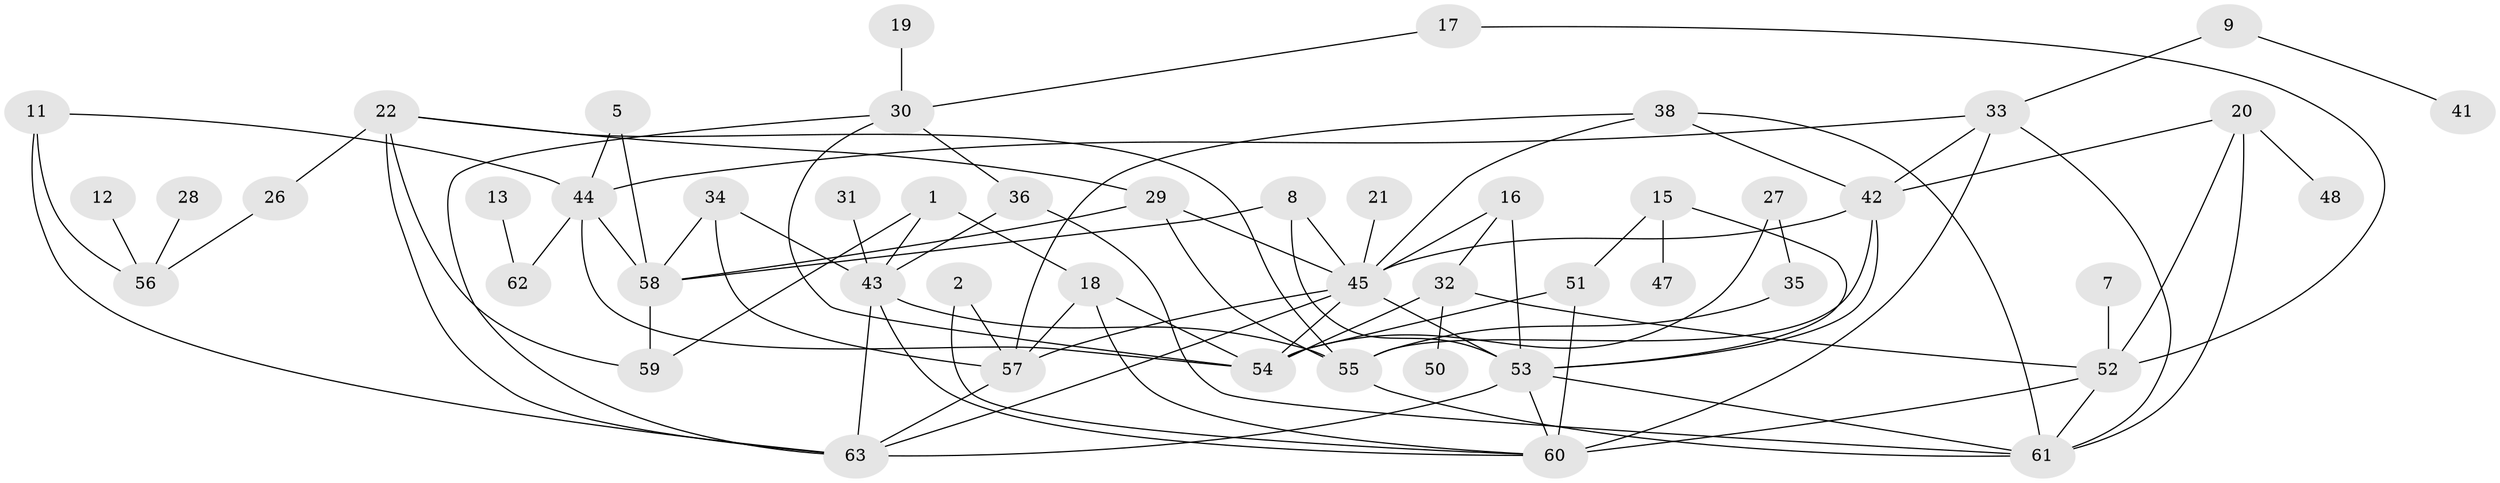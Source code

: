 // original degree distribution, {3: 0.2698412698412698, 5: 0.06349206349206349, 4: 0.12698412698412698, 1: 0.20634920634920634, 0: 0.09523809523809523, 2: 0.1984126984126984, 7: 0.031746031746031744, 6: 0.007936507936507936}
// Generated by graph-tools (version 1.1) at 2025/00/03/09/25 03:00:40]
// undirected, 50 vertices, 91 edges
graph export_dot {
graph [start="1"]
  node [color=gray90,style=filled];
  1;
  2;
  5;
  7;
  8;
  9;
  11;
  12;
  13;
  15;
  16;
  17;
  18;
  19;
  20;
  21;
  22;
  26;
  27;
  28;
  29;
  30;
  31;
  32;
  33;
  34;
  35;
  36;
  38;
  41;
  42;
  43;
  44;
  45;
  47;
  48;
  50;
  51;
  52;
  53;
  54;
  55;
  56;
  57;
  58;
  59;
  60;
  61;
  62;
  63;
  1 -- 18 [weight=1.0];
  1 -- 43 [weight=1.0];
  1 -- 59 [weight=1.0];
  2 -- 57 [weight=1.0];
  2 -- 60 [weight=1.0];
  5 -- 44 [weight=1.0];
  5 -- 58 [weight=1.0];
  7 -- 52 [weight=1.0];
  8 -- 45 [weight=1.0];
  8 -- 53 [weight=1.0];
  8 -- 58 [weight=1.0];
  9 -- 33 [weight=1.0];
  9 -- 41 [weight=1.0];
  11 -- 44 [weight=1.0];
  11 -- 56 [weight=1.0];
  11 -- 63 [weight=1.0];
  12 -- 56 [weight=1.0];
  13 -- 62 [weight=1.0];
  15 -- 47 [weight=1.0];
  15 -- 51 [weight=1.0];
  15 -- 53 [weight=1.0];
  16 -- 32 [weight=1.0];
  16 -- 45 [weight=1.0];
  16 -- 53 [weight=1.0];
  17 -- 30 [weight=1.0];
  17 -- 52 [weight=1.0];
  18 -- 54 [weight=1.0];
  18 -- 57 [weight=1.0];
  18 -- 60 [weight=1.0];
  19 -- 30 [weight=1.0];
  20 -- 42 [weight=1.0];
  20 -- 48 [weight=1.0];
  20 -- 52 [weight=1.0];
  20 -- 61 [weight=1.0];
  21 -- 45 [weight=1.0];
  22 -- 26 [weight=1.0];
  22 -- 29 [weight=1.0];
  22 -- 55 [weight=1.0];
  22 -- 59 [weight=1.0];
  22 -- 63 [weight=1.0];
  26 -- 56 [weight=1.0];
  27 -- 35 [weight=1.0];
  27 -- 54 [weight=1.0];
  28 -- 56 [weight=1.0];
  29 -- 45 [weight=1.0];
  29 -- 55 [weight=1.0];
  29 -- 58 [weight=1.0];
  30 -- 36 [weight=1.0];
  30 -- 54 [weight=1.0];
  30 -- 63 [weight=1.0];
  31 -- 43 [weight=1.0];
  32 -- 50 [weight=1.0];
  32 -- 52 [weight=1.0];
  32 -- 54 [weight=1.0];
  33 -- 42 [weight=1.0];
  33 -- 44 [weight=1.0];
  33 -- 60 [weight=2.0];
  33 -- 61 [weight=1.0];
  34 -- 43 [weight=1.0];
  34 -- 57 [weight=1.0];
  34 -- 58 [weight=1.0];
  35 -- 55 [weight=1.0];
  36 -- 43 [weight=1.0];
  36 -- 61 [weight=1.0];
  38 -- 42 [weight=1.0];
  38 -- 45 [weight=1.0];
  38 -- 57 [weight=1.0];
  38 -- 61 [weight=1.0];
  42 -- 45 [weight=1.0];
  42 -- 53 [weight=1.0];
  42 -- 55 [weight=1.0];
  43 -- 55 [weight=1.0];
  43 -- 60 [weight=1.0];
  43 -- 63 [weight=1.0];
  44 -- 54 [weight=1.0];
  44 -- 58 [weight=1.0];
  44 -- 62 [weight=1.0];
  45 -- 53 [weight=2.0];
  45 -- 54 [weight=2.0];
  45 -- 57 [weight=1.0];
  45 -- 63 [weight=1.0];
  51 -- 54 [weight=1.0];
  51 -- 60 [weight=1.0];
  52 -- 60 [weight=1.0];
  52 -- 61 [weight=1.0];
  53 -- 60 [weight=1.0];
  53 -- 61 [weight=1.0];
  53 -- 63 [weight=1.0];
  55 -- 61 [weight=1.0];
  57 -- 63 [weight=1.0];
  58 -- 59 [weight=1.0];
}
